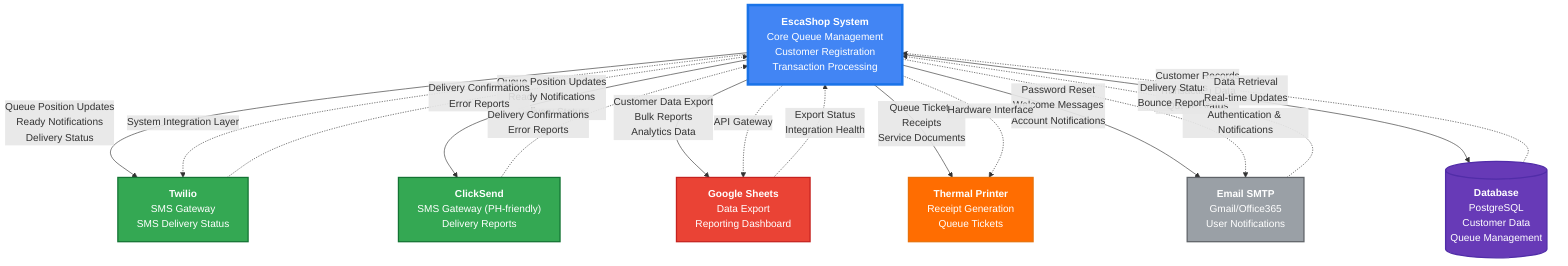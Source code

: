 graph TB
    %% Central EscaShop System
    ES["`**EscaShop System**
    Core Queue Management
    Customer Registration
    Transaction Processing`"]:::centerSystem

    %% External Integrations
    SMS1["`**Twilio**
    SMS Gateway
    SMS Delivery Status`"]:::smsProvider
    
    SMS2["`**ClickSend**
    SMS Gateway (PH-friendly)
    Delivery Reports`"]:::smsProvider
    
    SHEETS["`**Google Sheets**
    Data Export
    Reporting Dashboard`"]:::googleService
    
    PRINTER["`**Thermal Printer**
    Receipt Generation
    Queue Tickets`"]:::hardwareDevice
    
    EMAIL["`**Email SMTP**
    Gmail/Office365
    User Notifications`"]:::emailService

    %% Database
    DB[("`**Database**
    PostgreSQL
    Customer Data
    Queue Management`")]:::database

    %% Connections with labels
    ES -->|"Queue Position Updates<br/>Ready Notifications<br/>Delivery Status"| SMS1
    ES -->|"Queue Position Updates<br/>Ready Notifications<br/>Delivery Status"| SMS2
    ES -->|"Customer Data Export<br/>Bulk Reports<br/>Analytics Data"| SHEETS
    ES -->|"Queue Tickets<br/>Receipts<br/>Service Documents"| PRINTER
    ES -->|"Password Reset<br/>Welcome Messages<br/>Account Notifications"| EMAIL
    ES -->|"Customer Records<br/>Transaction Data<br/>Queue Status"| DB

    %% Bidirectional connections
    SMS1 -.->|"Delivery Confirmations<br/>Error Reports"| ES
    SMS2 -.->|"Delivery Confirmations<br/>Error Reports"| ES
    SHEETS -.->|"Export Status<br/>Integration Health"| ES
    EMAIL -.->|"Delivery Status<br/>Bounce Reports"| ES
    DB -.->|"Data Retrieval<br/>Real-time Updates"| ES

    %% Styling
    classDef centerSystem fill:#4285f4,stroke:#1a73e8,stroke-width:4px,color:#fff
    classDef smsProvider fill:#34a853,stroke:#137333,stroke-width:2px,color:#fff
    classDef googleService fill:#ea4335,stroke:#c5221f,stroke-width:2px,color:#fff
    classDef hardwareDevice fill:#ff6d01,stroke:#e8710a,stroke-width:2px,color:#fff
    classDef emailService fill:#9aa0a6,stroke:#5f6368,stroke-width:2px,color:#fff
    classDef database fill:#673ab7,stroke:#512da8,stroke-width:2px,color:#fff

    %% Additional styling for better visual hierarchy
    ES -.->|"System Integration Layer"| SMS1
    ES -.->|"API Gateway"| SHEETS
    ES -.->|"Hardware Interface"| PRINTER
    ES -.->|"Authentication & Notifications"| EMAIL